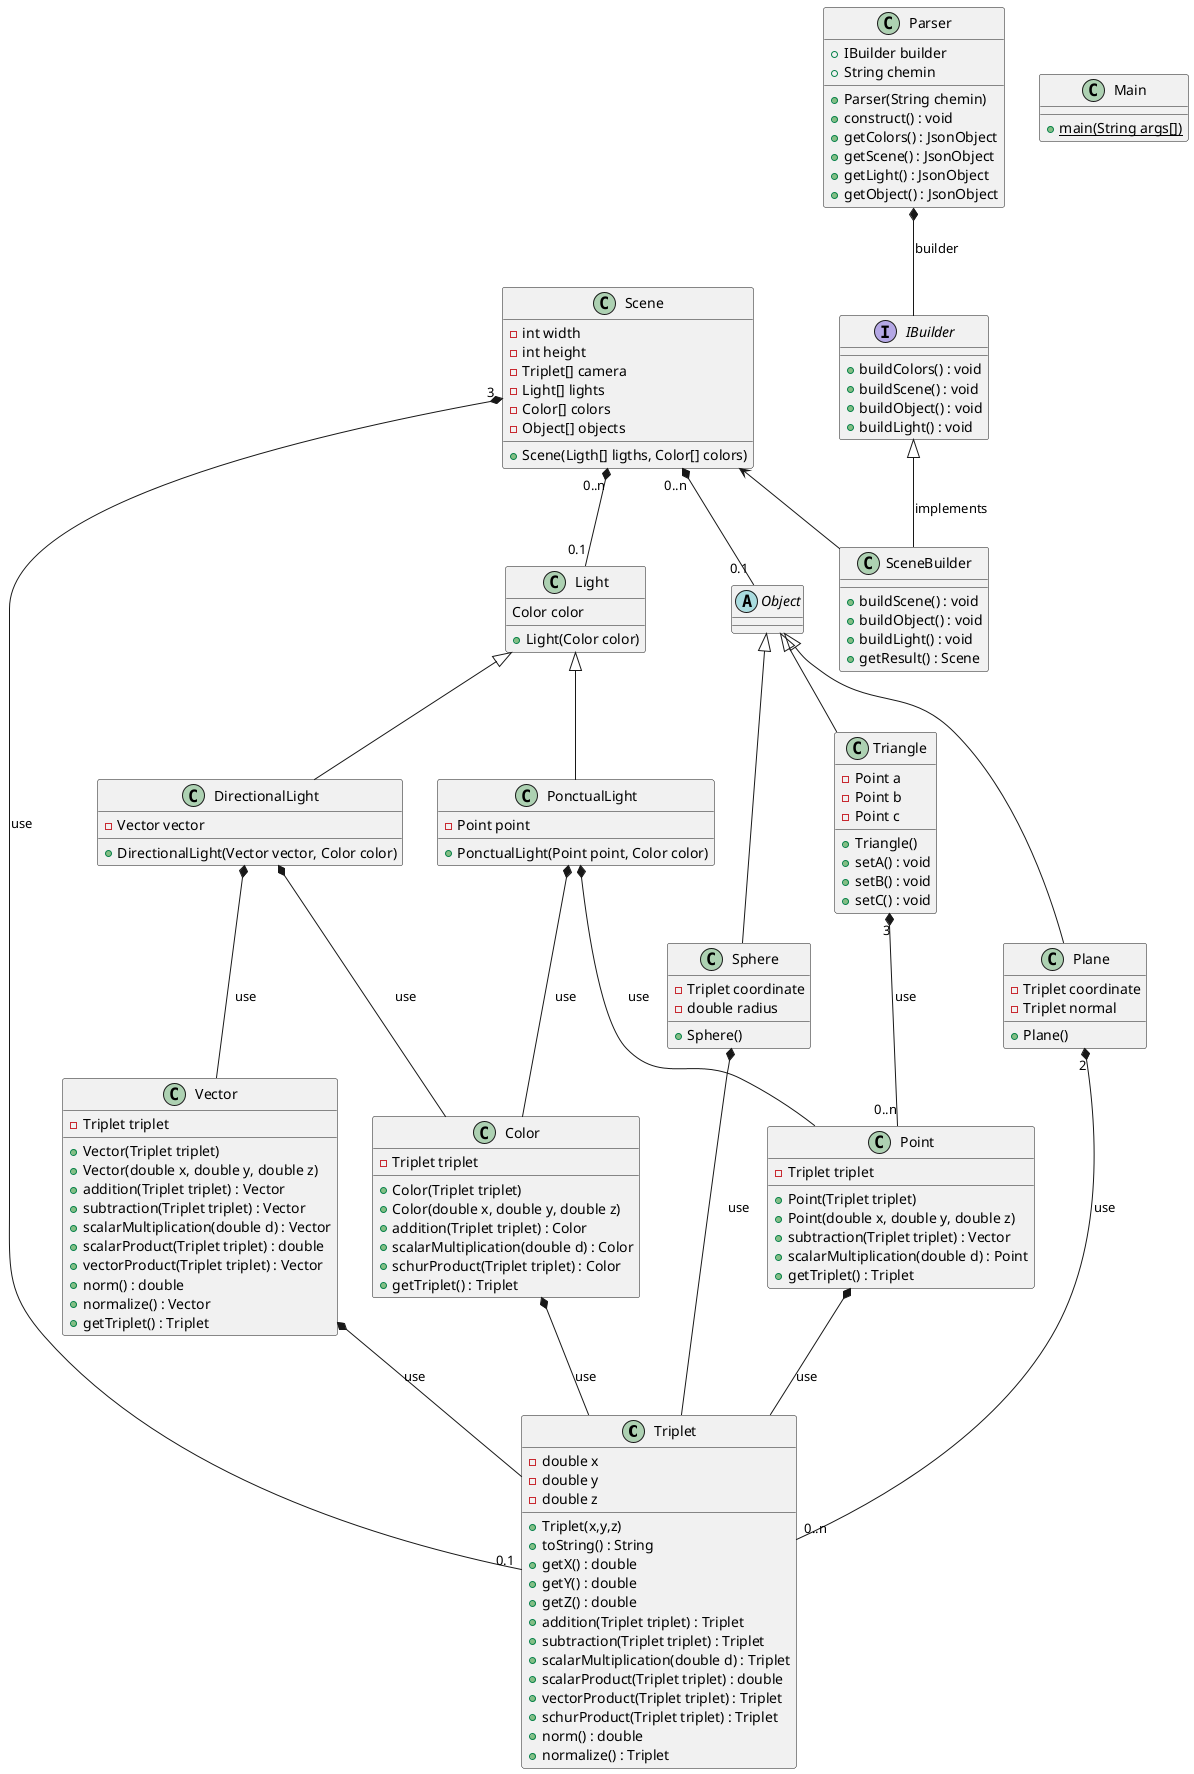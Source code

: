 @startuml

class Triplet
class Vector
class Point
class Color
class Main
class Light
class DirectionalLight
class PonctualLight
abstract class Object

class Plane
class Triangle
class Sphere

class Scene
interface IBuilder
class SceneBuilder

Vector *-- Triplet : use
Color *-- Triplet : use
Point *-- Triplet : use

DirectionalLight *-- Color : use
DirectionalLight *-- Vector : use

PonctualLight *-- Color : use
PonctualLight *-- Point : use


Triangle "3" *-- "0..n" Point : use
Plane "2" *-- "0..n" Triplet : use
Sphere *-- Triplet : use

Parser *-- IBuilder : builder
IBuilder <|-- SceneBuilder : implements
Scene <-- SceneBuilder
Scene "0..n" *-- "0.1" Light
Scene "0..n" *-- "0.1" Object
Scene "3"*-- "0.1" Triplet : use



class Triplet {
-double x
-double y
-double z

+Triplet(x,y,z)
+toString() : String
+getX() : double
+getY() : double
+getZ() : double
+addition(Triplet triplet) : Triplet
+subtraction(Triplet triplet) : Triplet
+scalarMultiplication(double d) : Triplet
+scalarProduct(Triplet triplet) : double
+vectorProduct(Triplet triplet) : Triplet
+schurProduct(Triplet triplet) : Triplet
+norm() : double
+normalize() : Triplet
}

class Vector{
-Triplet triplet
+Vector(Triplet triplet)
+Vector(double x, double y, double z)
+addition(Triplet triplet) : Vector
+subtraction(Triplet triplet) : Vector
+scalarMultiplication(double d) : Vector
+scalarProduct(Triplet triplet) : double
+vectorProduct(Triplet triplet) : Vector
+norm() : double
+normalize() : Vector
+ getTriplet() : Triplet
}

class Point{
- Triplet triplet
+Point(Triplet triplet)
+Point(double x, double y, double z)
+subtraction(Triplet triplet) : Vector
+scalarMultiplication(double d) : Point
+ getTriplet() : Triplet
}

class Color{
- Triplet triplet
+Color(Triplet triplet)
+Color(double x, double y, double z)
+ addition(Triplet triplet) : Color
+ scalarMultiplication(double d) : Color
+ schurProduct(Triplet triplet) : Color
+ getTriplet() : Triplet
}


class Light{
Color color
+ Light(Color color)
}

class PonctualLight extends Light{
- Point point
+ PonctualLight(Point point, Color color)
}

class DirectionalLight extends Light{
- Vector vector
+ DirectionalLight(Vector vector, Color color)
}

class Triangle extends Object {
- Point a
- Point b
- Point c
+ Triangle()
+ setA() : void
+ setB() : void
+ setC() : void
}

class Plane extends Object{
- Triplet coordinate
- Triplet normal
+ Plane()
}

class Sphere extends Object {
- Triplet coordinate
- double radius
+ Sphere()
}

'note "Patron de conception : Builder" as N2
'Scene .. N2
'IBuilder .. N2
'SceneBuilder .. N2
'Parser .. N2

class Scene{
- int width
- int height
- Triplet[] camera
- Light[] lights
- Color[] colors
- Object[] objects
+ Scene(Ligth[] ligths, Color[] colors)
}

interface IBuilder {
+ buildColors() : void
+ buildScene() : void
+ buildObject() : void
+ buildLight() : void
}

class SceneBuilder {
+ buildScene() : void
+ buildObject() : void
+ buildLight() : void
+ getResult() : Scene
}

class Parser {
+IBuilder builder
+String chemin
+Parser(String chemin)
+construct() : void
+ getColors() : JsonObject
+getScene() : JsonObject
+getLight() : JsonObject
+getObject() : JsonObject
}

class Main{
+ {static} main(String args[])
}

@enduml